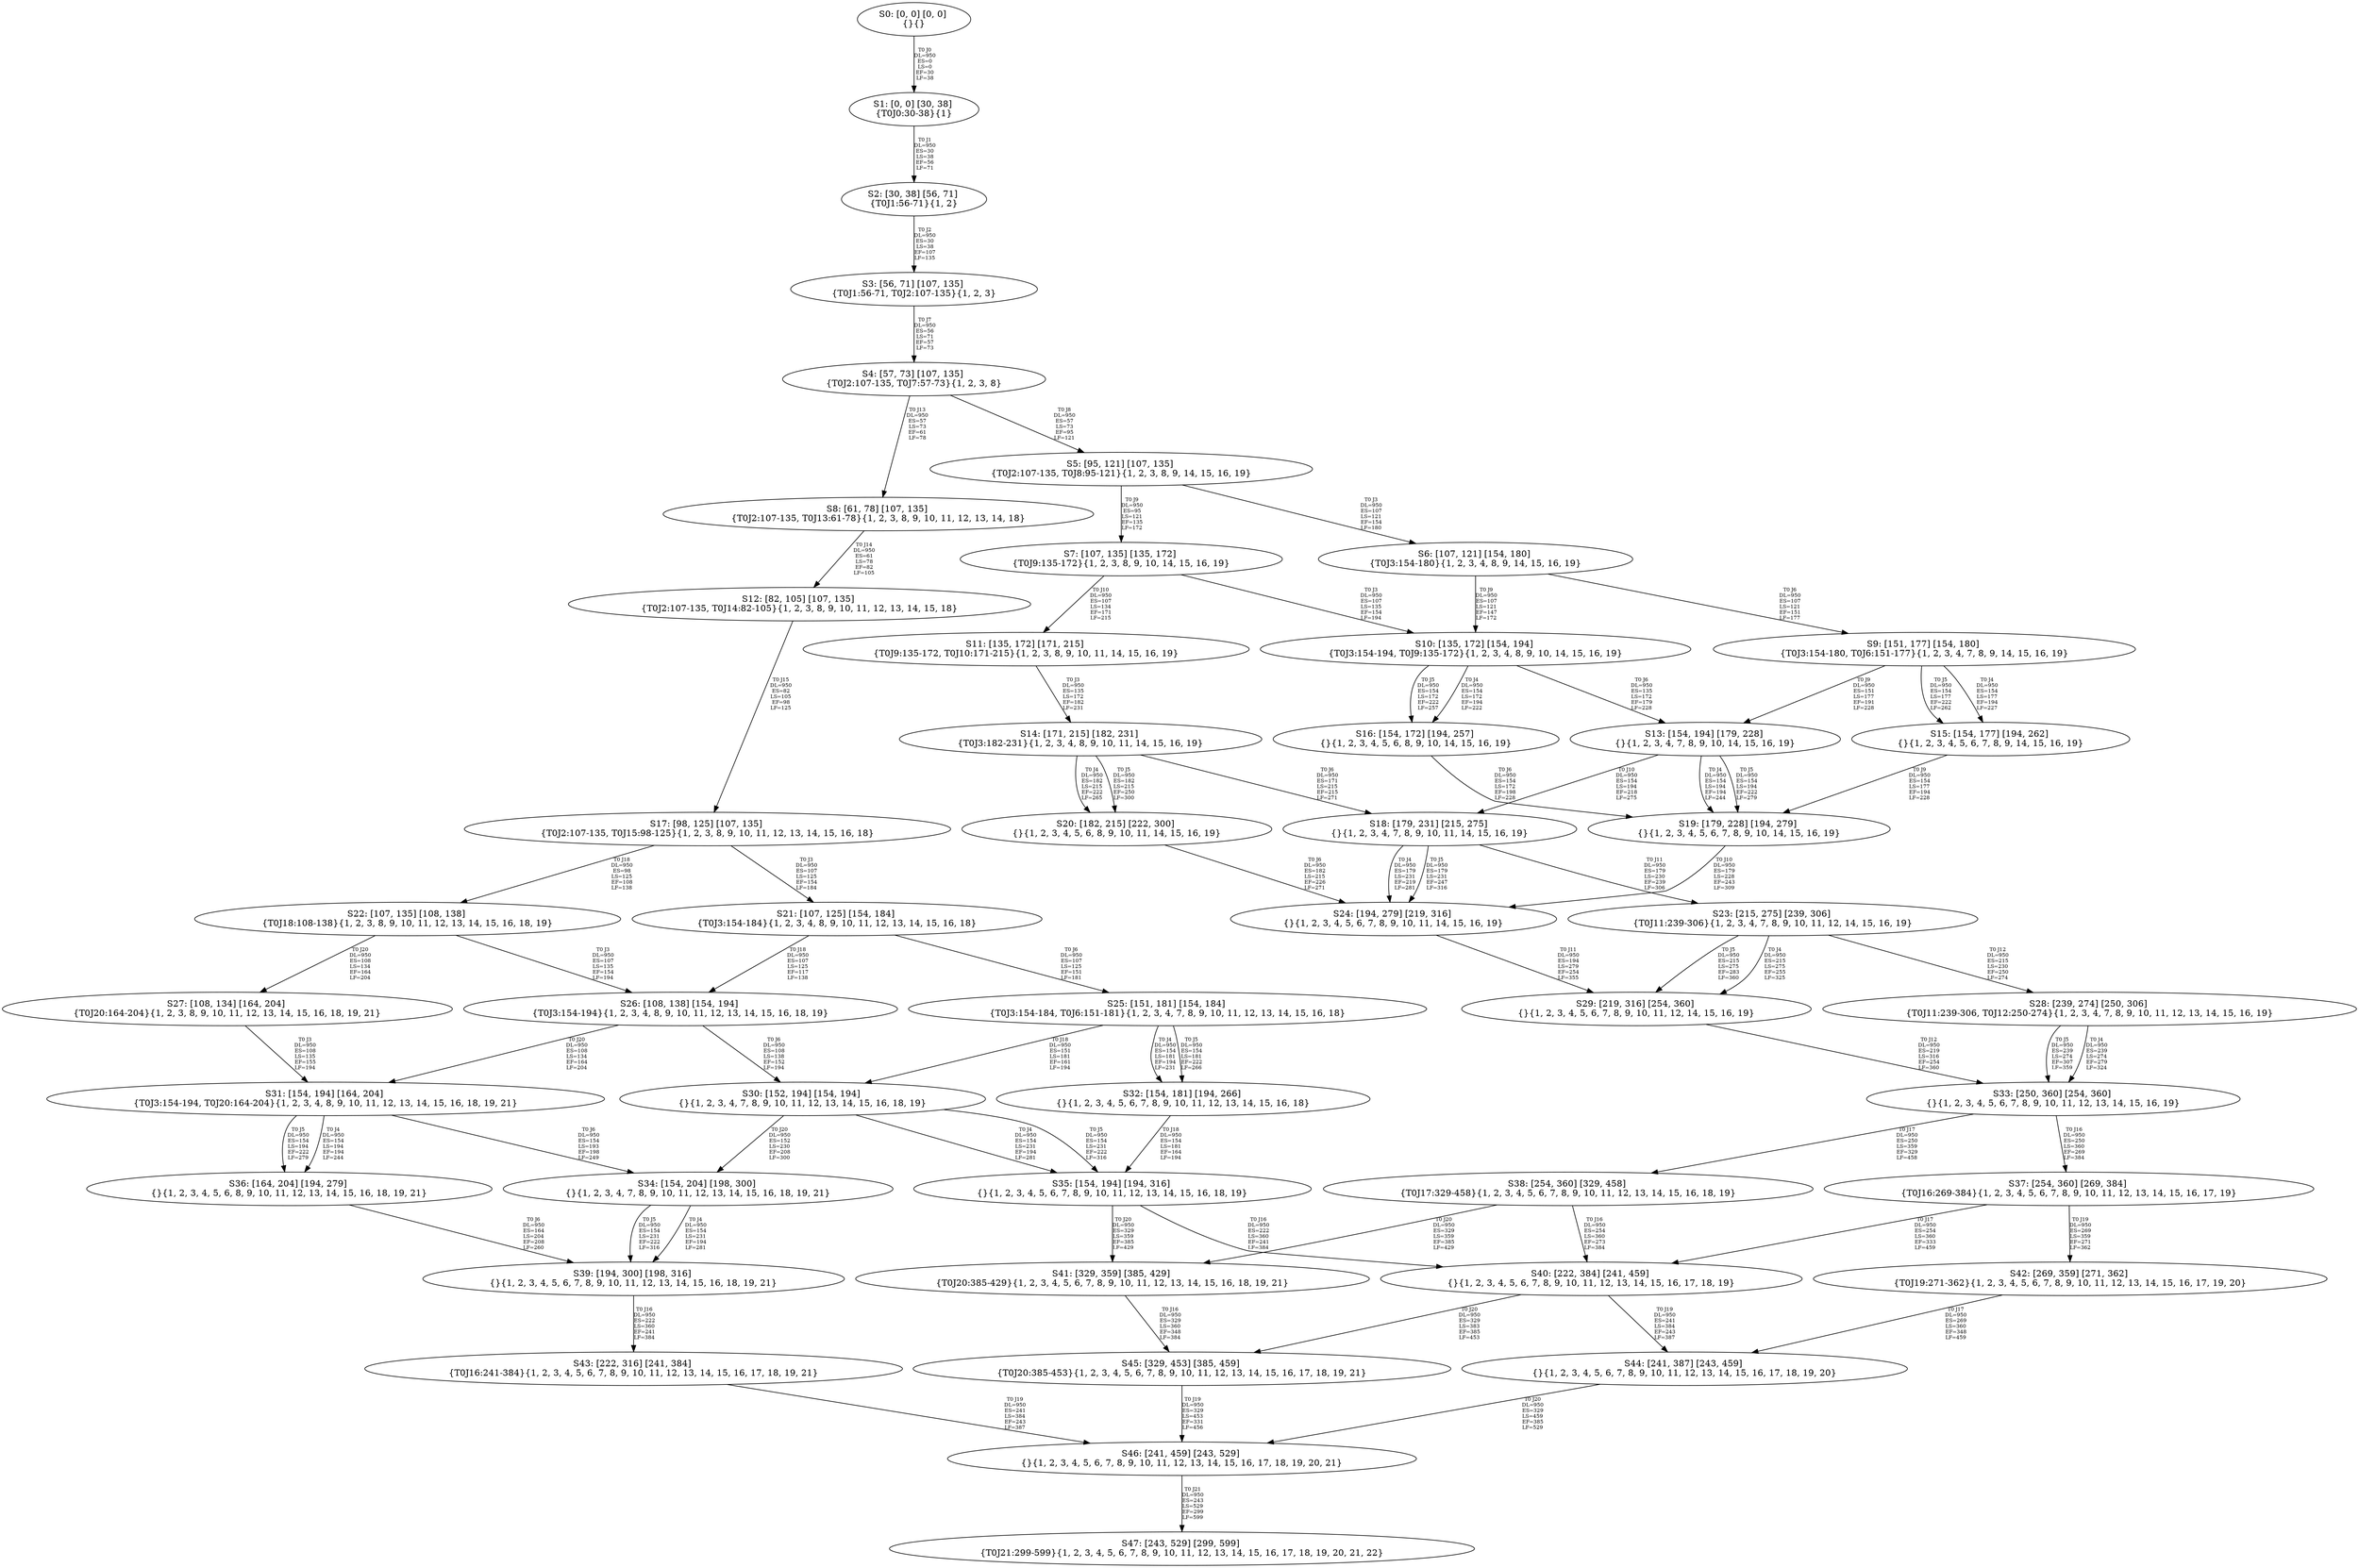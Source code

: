 digraph {
	S0[label="S0: [0, 0] [0, 0] \n{}{}"];
	S1[label="S1: [0, 0] [30, 38] \n{T0J0:30-38}{1}"];
	S2[label="S2: [30, 38] [56, 71] \n{T0J1:56-71}{1, 2}"];
	S3[label="S3: [56, 71] [107, 135] \n{T0J1:56-71, T0J2:107-135}{1, 2, 3}"];
	S4[label="S4: [57, 73] [107, 135] \n{T0J2:107-135, T0J7:57-73}{1, 2, 3, 8}"];
	S5[label="S5: [95, 121] [107, 135] \n{T0J2:107-135, T0J8:95-121}{1, 2, 3, 8, 9, 14, 15, 16, 19}"];
	S6[label="S6: [107, 121] [154, 180] \n{T0J3:154-180}{1, 2, 3, 4, 8, 9, 14, 15, 16, 19}"];
	S7[label="S7: [107, 135] [135, 172] \n{T0J9:135-172}{1, 2, 3, 8, 9, 10, 14, 15, 16, 19}"];
	S8[label="S8: [61, 78] [107, 135] \n{T0J2:107-135, T0J13:61-78}{1, 2, 3, 8, 9, 10, 11, 12, 13, 14, 18}"];
	S9[label="S9: [151, 177] [154, 180] \n{T0J3:154-180, T0J6:151-177}{1, 2, 3, 4, 7, 8, 9, 14, 15, 16, 19}"];
	S10[label="S10: [135, 172] [154, 194] \n{T0J3:154-194, T0J9:135-172}{1, 2, 3, 4, 8, 9, 10, 14, 15, 16, 19}"];
	S11[label="S11: [135, 172] [171, 215] \n{T0J9:135-172, T0J10:171-215}{1, 2, 3, 8, 9, 10, 11, 14, 15, 16, 19}"];
	S12[label="S12: [82, 105] [107, 135] \n{T0J2:107-135, T0J14:82-105}{1, 2, 3, 8, 9, 10, 11, 12, 13, 14, 15, 18}"];
	S13[label="S13: [154, 194] [179, 228] \n{}{1, 2, 3, 4, 7, 8, 9, 10, 14, 15, 16, 19}"];
	S14[label="S14: [171, 215] [182, 231] \n{T0J3:182-231}{1, 2, 3, 4, 8, 9, 10, 11, 14, 15, 16, 19}"];
	S15[label="S15: [154, 177] [194, 262] \n{}{1, 2, 3, 4, 5, 6, 7, 8, 9, 14, 15, 16, 19}"];
	S16[label="S16: [154, 172] [194, 257] \n{}{1, 2, 3, 4, 5, 6, 8, 9, 10, 14, 15, 16, 19}"];
	S17[label="S17: [98, 125] [107, 135] \n{T0J2:107-135, T0J15:98-125}{1, 2, 3, 8, 9, 10, 11, 12, 13, 14, 15, 16, 18}"];
	S18[label="S18: [179, 231] [215, 275] \n{}{1, 2, 3, 4, 7, 8, 9, 10, 11, 14, 15, 16, 19}"];
	S19[label="S19: [179, 228] [194, 279] \n{}{1, 2, 3, 4, 5, 6, 7, 8, 9, 10, 14, 15, 16, 19}"];
	S20[label="S20: [182, 215] [222, 300] \n{}{1, 2, 3, 4, 5, 6, 8, 9, 10, 11, 14, 15, 16, 19}"];
	S21[label="S21: [107, 125] [154, 184] \n{T0J3:154-184}{1, 2, 3, 4, 8, 9, 10, 11, 12, 13, 14, 15, 16, 18}"];
	S22[label="S22: [107, 135] [108, 138] \n{T0J18:108-138}{1, 2, 3, 8, 9, 10, 11, 12, 13, 14, 15, 16, 18, 19}"];
	S23[label="S23: [215, 275] [239, 306] \n{T0J11:239-306}{1, 2, 3, 4, 7, 8, 9, 10, 11, 12, 14, 15, 16, 19}"];
	S24[label="S24: [194, 279] [219, 316] \n{}{1, 2, 3, 4, 5, 6, 7, 8, 9, 10, 11, 14, 15, 16, 19}"];
	S25[label="S25: [151, 181] [154, 184] \n{T0J3:154-184, T0J6:151-181}{1, 2, 3, 4, 7, 8, 9, 10, 11, 12, 13, 14, 15, 16, 18}"];
	S26[label="S26: [108, 138] [154, 194] \n{T0J3:154-194}{1, 2, 3, 4, 8, 9, 10, 11, 12, 13, 14, 15, 16, 18, 19}"];
	S27[label="S27: [108, 134] [164, 204] \n{T0J20:164-204}{1, 2, 3, 8, 9, 10, 11, 12, 13, 14, 15, 16, 18, 19, 21}"];
	S28[label="S28: [239, 274] [250, 306] \n{T0J11:239-306, T0J12:250-274}{1, 2, 3, 4, 7, 8, 9, 10, 11, 12, 13, 14, 15, 16, 19}"];
	S29[label="S29: [219, 316] [254, 360] \n{}{1, 2, 3, 4, 5, 6, 7, 8, 9, 10, 11, 12, 14, 15, 16, 19}"];
	S30[label="S30: [152, 194] [154, 194] \n{}{1, 2, 3, 4, 7, 8, 9, 10, 11, 12, 13, 14, 15, 16, 18, 19}"];
	S31[label="S31: [154, 194] [164, 204] \n{T0J3:154-194, T0J20:164-204}{1, 2, 3, 4, 8, 9, 10, 11, 12, 13, 14, 15, 16, 18, 19, 21}"];
	S32[label="S32: [154, 181] [194, 266] \n{}{1, 2, 3, 4, 5, 6, 7, 8, 9, 10, 11, 12, 13, 14, 15, 16, 18}"];
	S33[label="S33: [250, 360] [254, 360] \n{}{1, 2, 3, 4, 5, 6, 7, 8, 9, 10, 11, 12, 13, 14, 15, 16, 19}"];
	S34[label="S34: [154, 204] [198, 300] \n{}{1, 2, 3, 4, 7, 8, 9, 10, 11, 12, 13, 14, 15, 16, 18, 19, 21}"];
	S35[label="S35: [154, 194] [194, 316] \n{}{1, 2, 3, 4, 5, 6, 7, 8, 9, 10, 11, 12, 13, 14, 15, 16, 18, 19}"];
	S36[label="S36: [164, 204] [194, 279] \n{}{1, 2, 3, 4, 5, 6, 8, 9, 10, 11, 12, 13, 14, 15, 16, 18, 19, 21}"];
	S37[label="S37: [254, 360] [269, 384] \n{T0J16:269-384}{1, 2, 3, 4, 5, 6, 7, 8, 9, 10, 11, 12, 13, 14, 15, 16, 17, 19}"];
	S38[label="S38: [254, 360] [329, 458] \n{T0J17:329-458}{1, 2, 3, 4, 5, 6, 7, 8, 9, 10, 11, 12, 13, 14, 15, 16, 18, 19}"];
	S39[label="S39: [194, 300] [198, 316] \n{}{1, 2, 3, 4, 5, 6, 7, 8, 9, 10, 11, 12, 13, 14, 15, 16, 18, 19, 21}"];
	S40[label="S40: [222, 384] [241, 459] \n{}{1, 2, 3, 4, 5, 6, 7, 8, 9, 10, 11, 12, 13, 14, 15, 16, 17, 18, 19}"];
	S41[label="S41: [329, 359] [385, 429] \n{T0J20:385-429}{1, 2, 3, 4, 5, 6, 7, 8, 9, 10, 11, 12, 13, 14, 15, 16, 18, 19, 21}"];
	S42[label="S42: [269, 359] [271, 362] \n{T0J19:271-362}{1, 2, 3, 4, 5, 6, 7, 8, 9, 10, 11, 12, 13, 14, 15, 16, 17, 19, 20}"];
	S43[label="S43: [222, 316] [241, 384] \n{T0J16:241-384}{1, 2, 3, 4, 5, 6, 7, 8, 9, 10, 11, 12, 13, 14, 15, 16, 17, 18, 19, 21}"];
	S44[label="S44: [241, 387] [243, 459] \n{}{1, 2, 3, 4, 5, 6, 7, 8, 9, 10, 11, 12, 13, 14, 15, 16, 17, 18, 19, 20}"];
	S45[label="S45: [329, 453] [385, 459] \n{T0J20:385-453}{1, 2, 3, 4, 5, 6, 7, 8, 9, 10, 11, 12, 13, 14, 15, 16, 17, 18, 19, 21}"];
	S46[label="S46: [241, 459] [243, 529] \n{}{1, 2, 3, 4, 5, 6, 7, 8, 9, 10, 11, 12, 13, 14, 15, 16, 17, 18, 19, 20, 21}"];
	S47[label="S47: [243, 529] [299, 599] \n{T0J21:299-599}{1, 2, 3, 4, 5, 6, 7, 8, 9, 10, 11, 12, 13, 14, 15, 16, 17, 18, 19, 20, 21, 22}"];
	S0 -> S1[label="T0 J0\nDL=950\nES=0\nLS=0\nEF=30\nLF=38",fontsize=8];
	S1 -> S2[label="T0 J1\nDL=950\nES=30\nLS=38\nEF=56\nLF=71",fontsize=8];
	S2 -> S3[label="T0 J2\nDL=950\nES=30\nLS=38\nEF=107\nLF=135",fontsize=8];
	S3 -> S4[label="T0 J7\nDL=950\nES=56\nLS=71\nEF=57\nLF=73",fontsize=8];
	S4 -> S5[label="T0 J8\nDL=950\nES=57\nLS=73\nEF=95\nLF=121",fontsize=8];
	S4 -> S8[label="T0 J13\nDL=950\nES=57\nLS=73\nEF=61\nLF=78",fontsize=8];
	S5 -> S6[label="T0 J3\nDL=950\nES=107\nLS=121\nEF=154\nLF=180",fontsize=8];
	S5 -> S7[label="T0 J9\nDL=950\nES=95\nLS=121\nEF=135\nLF=172",fontsize=8];
	S6 -> S9[label="T0 J6\nDL=950\nES=107\nLS=121\nEF=151\nLF=177",fontsize=8];
	S6 -> S10[label="T0 J9\nDL=950\nES=107\nLS=121\nEF=147\nLF=172",fontsize=8];
	S7 -> S10[label="T0 J3\nDL=950\nES=107\nLS=135\nEF=154\nLF=194",fontsize=8];
	S7 -> S11[label="T0 J10\nDL=950\nES=107\nLS=134\nEF=171\nLF=215",fontsize=8];
	S8 -> S12[label="T0 J14\nDL=950\nES=61\nLS=78\nEF=82\nLF=105",fontsize=8];
	S9 -> S15[label="T0 J4\nDL=950\nES=154\nLS=177\nEF=194\nLF=227",fontsize=8];
	S9 -> S15[label="T0 J5\nDL=950\nES=154\nLS=177\nEF=222\nLF=262",fontsize=8];
	S9 -> S13[label="T0 J9\nDL=950\nES=151\nLS=177\nEF=191\nLF=228",fontsize=8];
	S10 -> S16[label="T0 J4\nDL=950\nES=154\nLS=172\nEF=194\nLF=222",fontsize=8];
	S10 -> S16[label="T0 J5\nDL=950\nES=154\nLS=172\nEF=222\nLF=257",fontsize=8];
	S10 -> S13[label="T0 J6\nDL=950\nES=135\nLS=172\nEF=179\nLF=228",fontsize=8];
	S11 -> S14[label="T0 J3\nDL=950\nES=135\nLS=172\nEF=182\nLF=231",fontsize=8];
	S12 -> S17[label="T0 J15\nDL=950\nES=82\nLS=105\nEF=98\nLF=125",fontsize=8];
	S13 -> S19[label="T0 J4\nDL=950\nES=154\nLS=194\nEF=194\nLF=244",fontsize=8];
	S13 -> S19[label="T0 J5\nDL=950\nES=154\nLS=194\nEF=222\nLF=279",fontsize=8];
	S13 -> S18[label="T0 J10\nDL=950\nES=154\nLS=194\nEF=218\nLF=275",fontsize=8];
	S14 -> S20[label="T0 J4\nDL=950\nES=182\nLS=215\nEF=222\nLF=265",fontsize=8];
	S14 -> S20[label="T0 J5\nDL=950\nES=182\nLS=215\nEF=250\nLF=300",fontsize=8];
	S14 -> S18[label="T0 J6\nDL=950\nES=171\nLS=215\nEF=215\nLF=271",fontsize=8];
	S15 -> S19[label="T0 J9\nDL=950\nES=154\nLS=177\nEF=194\nLF=228",fontsize=8];
	S16 -> S19[label="T0 J6\nDL=950\nES=154\nLS=172\nEF=198\nLF=228",fontsize=8];
	S17 -> S21[label="T0 J3\nDL=950\nES=107\nLS=125\nEF=154\nLF=184",fontsize=8];
	S17 -> S22[label="T0 J18\nDL=950\nES=98\nLS=125\nEF=108\nLF=138",fontsize=8];
	S18 -> S24[label="T0 J4\nDL=950\nES=179\nLS=231\nEF=219\nLF=281",fontsize=8];
	S18 -> S24[label="T0 J5\nDL=950\nES=179\nLS=231\nEF=247\nLF=316",fontsize=8];
	S18 -> S23[label="T0 J11\nDL=950\nES=179\nLS=230\nEF=239\nLF=306",fontsize=8];
	S19 -> S24[label="T0 J10\nDL=950\nES=179\nLS=228\nEF=243\nLF=309",fontsize=8];
	S20 -> S24[label="T0 J6\nDL=950\nES=182\nLS=215\nEF=226\nLF=271",fontsize=8];
	S21 -> S25[label="T0 J6\nDL=950\nES=107\nLS=125\nEF=151\nLF=181",fontsize=8];
	S21 -> S26[label="T0 J18\nDL=950\nES=107\nLS=125\nEF=117\nLF=138",fontsize=8];
	S22 -> S26[label="T0 J3\nDL=950\nES=107\nLS=135\nEF=154\nLF=194",fontsize=8];
	S22 -> S27[label="T0 J20\nDL=950\nES=108\nLS=134\nEF=164\nLF=204",fontsize=8];
	S23 -> S29[label="T0 J4\nDL=950\nES=215\nLS=275\nEF=255\nLF=325",fontsize=8];
	S23 -> S29[label="T0 J5\nDL=950\nES=215\nLS=275\nEF=283\nLF=360",fontsize=8];
	S23 -> S28[label="T0 J12\nDL=950\nES=215\nLS=230\nEF=250\nLF=274",fontsize=8];
	S24 -> S29[label="T0 J11\nDL=950\nES=194\nLS=279\nEF=254\nLF=355",fontsize=8];
	S25 -> S32[label="T0 J4\nDL=950\nES=154\nLS=181\nEF=194\nLF=231",fontsize=8];
	S25 -> S32[label="T0 J5\nDL=950\nES=154\nLS=181\nEF=222\nLF=266",fontsize=8];
	S25 -> S30[label="T0 J18\nDL=950\nES=151\nLS=181\nEF=161\nLF=194",fontsize=8];
	S26 -> S30[label="T0 J6\nDL=950\nES=108\nLS=138\nEF=152\nLF=194",fontsize=8];
	S26 -> S31[label="T0 J20\nDL=950\nES=108\nLS=134\nEF=164\nLF=204",fontsize=8];
	S27 -> S31[label="T0 J3\nDL=950\nES=108\nLS=135\nEF=155\nLF=194",fontsize=8];
	S28 -> S33[label="T0 J4\nDL=950\nES=239\nLS=274\nEF=279\nLF=324",fontsize=8];
	S28 -> S33[label="T0 J5\nDL=950\nES=239\nLS=274\nEF=307\nLF=359",fontsize=8];
	S29 -> S33[label="T0 J12\nDL=950\nES=219\nLS=316\nEF=254\nLF=360",fontsize=8];
	S30 -> S35[label="T0 J4\nDL=950\nES=154\nLS=231\nEF=194\nLF=281",fontsize=8];
	S30 -> S35[label="T0 J5\nDL=950\nES=154\nLS=231\nEF=222\nLF=316",fontsize=8];
	S30 -> S34[label="T0 J20\nDL=950\nES=152\nLS=230\nEF=208\nLF=300",fontsize=8];
	S31 -> S36[label="T0 J4\nDL=950\nES=154\nLS=194\nEF=194\nLF=244",fontsize=8];
	S31 -> S36[label="T0 J5\nDL=950\nES=154\nLS=194\nEF=222\nLF=279",fontsize=8];
	S31 -> S34[label="T0 J6\nDL=950\nES=154\nLS=193\nEF=198\nLF=249",fontsize=8];
	S32 -> S35[label="T0 J18\nDL=950\nES=154\nLS=181\nEF=164\nLF=194",fontsize=8];
	S33 -> S37[label="T0 J16\nDL=950\nES=250\nLS=360\nEF=269\nLF=384",fontsize=8];
	S33 -> S38[label="T0 J17\nDL=950\nES=250\nLS=359\nEF=329\nLF=458",fontsize=8];
	S34 -> S39[label="T0 J4\nDL=950\nES=154\nLS=231\nEF=194\nLF=281",fontsize=8];
	S34 -> S39[label="T0 J5\nDL=950\nES=154\nLS=231\nEF=222\nLF=316",fontsize=8];
	S35 -> S40[label="T0 J16\nDL=950\nES=222\nLS=360\nEF=241\nLF=384",fontsize=8];
	S35 -> S41[label="T0 J20\nDL=950\nES=329\nLS=359\nEF=385\nLF=429",fontsize=8];
	S36 -> S39[label="T0 J6\nDL=950\nES=164\nLS=204\nEF=208\nLF=260",fontsize=8];
	S37 -> S40[label="T0 J17\nDL=950\nES=254\nLS=360\nEF=333\nLF=459",fontsize=8];
	S37 -> S42[label="T0 J19\nDL=950\nES=269\nLS=359\nEF=271\nLF=362",fontsize=8];
	S38 -> S40[label="T0 J16\nDL=950\nES=254\nLS=360\nEF=273\nLF=384",fontsize=8];
	S38 -> S41[label="T0 J20\nDL=950\nES=329\nLS=359\nEF=385\nLF=429",fontsize=8];
	S39 -> S43[label="T0 J16\nDL=950\nES=222\nLS=360\nEF=241\nLF=384",fontsize=8];
	S40 -> S44[label="T0 J19\nDL=950\nES=241\nLS=384\nEF=243\nLF=387",fontsize=8];
	S40 -> S45[label="T0 J20\nDL=950\nES=329\nLS=383\nEF=385\nLF=453",fontsize=8];
	S41 -> S45[label="T0 J16\nDL=950\nES=329\nLS=360\nEF=348\nLF=384",fontsize=8];
	S42 -> S44[label="T0 J17\nDL=950\nES=269\nLS=360\nEF=348\nLF=459",fontsize=8];
	S43 -> S46[label="T0 J19\nDL=950\nES=241\nLS=384\nEF=243\nLF=387",fontsize=8];
	S44 -> S46[label="T0 J20\nDL=950\nES=329\nLS=459\nEF=385\nLF=529",fontsize=8];
	S45 -> S46[label="T0 J19\nDL=950\nES=329\nLS=453\nEF=331\nLF=456",fontsize=8];
	S46 -> S47[label="T0 J21\nDL=950\nES=243\nLS=529\nEF=299\nLF=599",fontsize=8];
}
